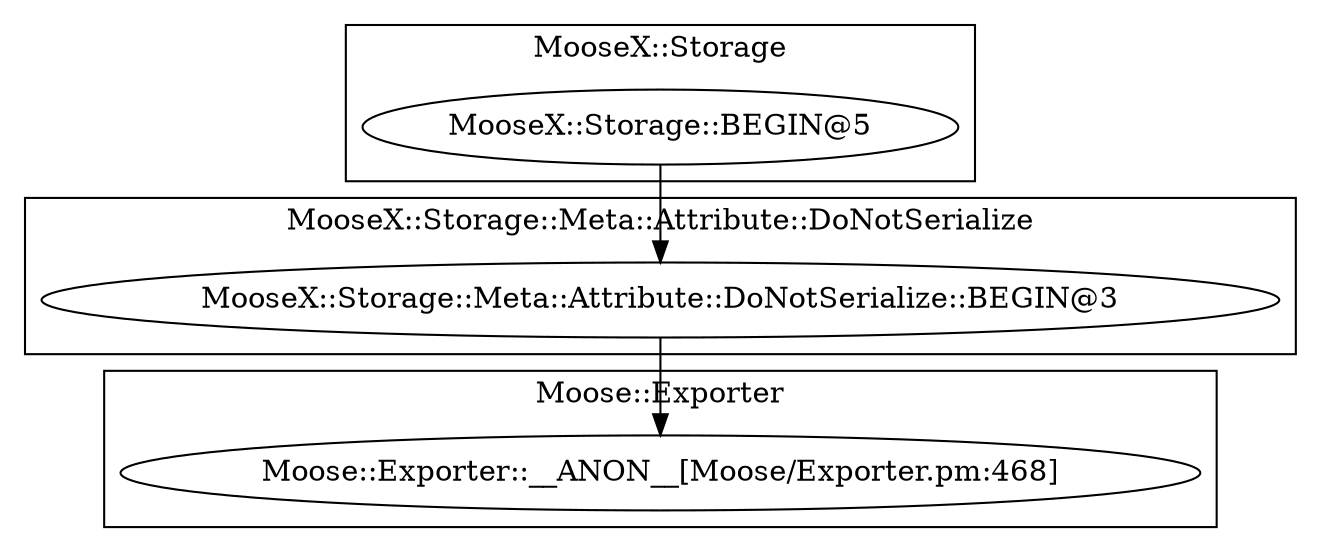 digraph {
graph [overlap=false]
subgraph cluster_MooseX_Storage_Meta_Attribute_DoNotSerialize {
	label="MooseX::Storage::Meta::Attribute::DoNotSerialize";
	"MooseX::Storage::Meta::Attribute::DoNotSerialize::BEGIN@3";
}
subgraph cluster_Moose_Exporter {
	label="Moose::Exporter";
	"Moose::Exporter::__ANON__[Moose/Exporter.pm:468]";
}
subgraph cluster_MooseX_Storage {
	label="MooseX::Storage";
	"MooseX::Storage::BEGIN@5";
}
"MooseX::Storage::BEGIN@5" -> "MooseX::Storage::Meta::Attribute::DoNotSerialize::BEGIN@3";
"MooseX::Storage::Meta::Attribute::DoNotSerialize::BEGIN@3" -> "Moose::Exporter::__ANON__[Moose/Exporter.pm:468]";
}

